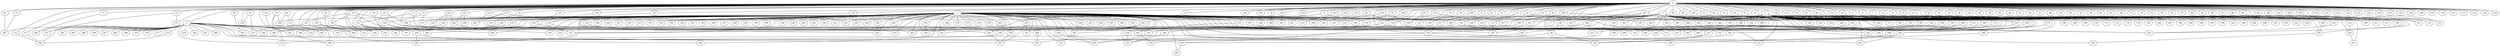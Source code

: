 
graph graphname {
    0 -- 1
0 -- 2
0 -- 3
0 -- 4
0 -- 5
0 -- 6
0 -- 7
0 -- 8
0 -- 9
0 -- 10
0 -- 11
0 -- 12
0 -- 13
0 -- 14
0 -- 15
0 -- 16
0 -- 17
0 -- 18
0 -- 19
0 -- 20
0 -- 21
0 -- 22
0 -- 23
0 -- 24
0 -- 25
0 -- 26
0 -- 27
0 -- 28
0 -- 29
0 -- 30
0 -- 31
0 -- 32
0 -- 33
0 -- 34
0 -- 35
0 -- 36
0 -- 37
0 -- 38
0 -- 39
0 -- 40
0 -- 41
0 -- 42
0 -- 43
0 -- 44
0 -- 45
0 -- 46
0 -- 47
0 -- 48
0 -- 49
0 -- 50
0 -- 51
0 -- 52
0 -- 53
0 -- 54
0 -- 55
0 -- 56
0 -- 57
0 -- 58
0 -- 59
0 -- 60
0 -- 61
0 -- 62
0 -- 63
0 -- 64
0 -- 65
0 -- 66
0 -- 67
0 -- 68
0 -- 69
0 -- 70
0 -- 71
0 -- 72
0 -- 73
0 -- 74
0 -- 75
0 -- 76
0 -- 77
0 -- 78
0 -- 79
0 -- 80
0 -- 81
0 -- 82
0 -- 83
0 -- 84
0 -- 85
0 -- 86
0 -- 87
0 -- 88
0 -- 89
0 -- 90
0 -- 91
0 -- 92
0 -- 93
0 -- 94
0 -- 95
0 -- 96
0 -- 97
0 -- 98
0 -- 99
0 -- 100
0 -- 101
0 -- 102
0 -- 103
0 -- 104
0 -- 105
0 -- 106
0 -- 107
0 -- 108
0 -- 109
0 -- 110
0 -- 111
0 -- 112
0 -- 113
0 -- 114
0 -- 115
0 -- 116
0 -- 117
0 -- 118
0 -- 119
0 -- 120
0 -- 121
0 -- 122
0 -- 123
0 -- 124
0 -- 125
0 -- 126
0 -- 127
0 -- 128
0 -- 129
0 -- 130
0 -- 131
0 -- 132
0 -- 133
0 -- 134
0 -- 135
0 -- 136
0 -- 137
0 -- 138
0 -- 139
0 -- 140
0 -- 141
0 -- 142
0 -- 143
0 -- 144
0 -- 145
0 -- 146
0 -- 147
0 -- 148
0 -- 149
0 -- 150
0 -- 151
0 -- 152
0 -- 153
0 -- 154
0 -- 155
0 -- 156
0 -- 157
0 -- 158
0 -- 159
0 -- 160
0 -- 161
0 -- 162
0 -- 163
0 -- 164
0 -- 250
1 -- 165
1 -- 166
1 -- 167
1 -- 168
1 -- 169
1 -- 170
1 -- 171
1 -- 172
1 -- 173
1 -- 174
1 -- 175
1 -- 176
1 -- 177
1 -- 178
1 -- 179
1 -- 180
1 -- 181
1 -- 182
1 -- 183
1 -- 184
1 -- 185
1 -- 186
1 -- 187
1 -- 188
1 -- 189
1 -- 190
1 -- 191
1 -- 192
1 -- 193
1 -- 194
1 -- 195
1 -- 196
1 -- 197
1 -- 198
1 -- 199
1 -- 200
1 -- 201
1 -- 202
1 -- 203
1 -- 204
1 -- 205
1 -- 206
1 -- 207
1 -- 208
1 -- 209
1 -- 210
1 -- 211
1 -- 212
1 -- 213
1 -- 214
1 -- 215
1 -- 216
1 -- 217
1 -- 218
1 -- 219
1 -- 220
1 -- 221
1 -- 222
1 -- 223
1 -- 224
2 -- 225
2 -- 226
2 -- 227
2 -- 228
2 -- 229
2 -- 230
2 -- 231
2 -- 232
2 -- 233
2 -- 234
2 -- 235
2 -- 236
2 -- 237
2 -- 238
2 -- 239
2 -- 240
2 -- 241
2 -- 242
2 -- 243
2 -- 244
2 -- 245
2 -- 246
2 -- 247
2 -- 248
2 -- 249
2 -- 250
2 -- 251
2 -- 252
2 -- 253
2 -- 254
2 -- 255
2 -- 256
2 -- 257
2 -- 258
2 -- 259
2 -- 260
2 -- 261
2 -- 262
2 -- 263
2 -- 264
2 -- 265
2 -- 266
2 -- 267
2 -- 268
2 -- 269
2 -- 270
2 -- 271
2 -- 272
2 -- 273
2 -- 274
2 -- 275
2 -- 276
2 -- 277
2 -- 278
2 -- 279
2 -- 280
2 -- 281
2 -- 282
2 -- 283
2 -- 284
2 -- 285
2 -- 286
2 -- 287
2 -- 288
2 -- 289
2 -- 290
2 -- 291
2 -- 292
2 -- 293
2 -- 294
2 -- 295
2 -- 296
2 -- 297
2 -- 298
2 -- 299
2 -- 300
2 -- 301
2 -- 302
2 -- 303
2 -- 304
2 -- 305
2 -- 306
2 -- 307
2 -- 308
2 -- 309
2 -- 310
2 -- 311
2 -- 312
2 -- 313
2 -- 314
2 -- 315
2 -- 316
2 -- 317
2 -- 318
2 -- 319
2 -- 320
2 -- 321
2 -- 322
2 -- 323
2 -- 324
2 -- 325
2 -- 326
2 -- 327
2 -- 328
2 -- 329
2 -- 330
2 -- 331
2 -- 332
2 -- 333
2 -- 334
2 -- 335
2 -- 336
3 -- 337
3 -- 338
3 -- 339
3 -- 340
3 -- 341
3 -- 342
3 -- 343
3 -- 344
3 -- 345
3 -- 346
3 -- 347
3 -- 348
3 -- 349
3 -- 350
3 -- 351
3 -- 352
3 -- 353
3 -- 354
3 -- 355
3 -- 356
3 -- 357
3 -- 358
3 -- 359
3 -- 360
3 -- 361
3 -- 362
3 -- 363
3 -- 364
3 -- 365
3 -- 366
3 -- 367
3 -- 315
3 -- 46
4 -- 384
4 -- 386
4 -- 387
4 -- 388
4 -- 389
4 -- 390
4 -- 385
4 -- 392
4 -- 393
4 -- 394
4 -- 395
4 -- 396
4 -- 397
4 -- 398
4 -- 399
4 -- 391
4 -- 368
4 -- 369
4 -- 370
4 -- 371
4 -- 372
4 -- 373
4 -- 374
4 -- 375
4 -- 376
4 -- 377
4 -- 378
4 -- 379
4 -- 380
4 -- 381
4 -- 382
4 -- 383
8 -- 277
9 -- 174
9 -- 301
10 -- 138
10 -- 373
11 -- 210
13 -- 193
14 -- 387
15 -- 276
16 -- 235
16 -- 348
16 -- 379
17 -- 93
17 -- 287
18 -- 98
18 -- 296
19 -- 276
20 -- 302
22 -- 352
24 -- 340
24 -- 94
24 -- 286
24 -- 69
25 -- 218
26 -- 154
26 -- 247
27 -- 161
28 -- 258
31 -- 92
31 -- 53
32 -- 260
37 -- 285
42 -- 351
42 -- 229
43 -- 207
45 -- 183
45 -- 265
45 -- 49
46 -- 84
49 -- 119
51 -- 396
52 -- 190
52 -- 269
53 -- 127
55 -- 127
55 -- 333
57 -- 167
57 -- 191
59 -- 347
60 -- 384
61 -- 285
64 -- 111
64 -- 348
65 -- 354
66 -- 341
66 -- 215
66 -- 77
67 -- 217
69 -- 373
69 -- 384
70 -- 108
70 -- 275
71 -- 390
72 -- 211
81 -- 232
83 -- 180
84 -- 259
84 -- 309
85 -- 312
89 -- 160
89 -- 364
90 -- 137
91 -- 387
92 -- 195
93 -- 256
93 -- 156
93 -- 140
93 -- 98
94 -- 312
97 -- 256
99 -- 395
100 -- 162
101 -- 248
101 -- 280
103 -- 272
105 -- 243
105 -- 280
105 -- 324
106 -- 186
106 -- 317
107 -- 132
107 -- 269
108 -- 286
108 -- 308
109 -- 151
110 -- 293
110 -- 337
111 -- 148
112 -- 396
113 -- 209
116 -- 283
117 -- 281
119 -- 351
119 -- 384
121 -- 370
123 -- 201
124 -- 370
124 -- 223
128 -- 261
129 -- 267
130 -- 231
131 -- 135
131 -- 371
134 -- 253
136 -- 214
141 -- 284
142 -- 288
142 -- 368
143 -- 246
145 -- 292
147 -- 360
153 -- 315
153 -- 177
154 -- 239
155 -- 201
155 -- 263
155 -- 301
158 -- 277
162 -- 302
162 -- 303
162 -- 179
165 -- 350
167 -- 340
173 -- 227
173 -- 299
174 -- 374
175 -- 193
180 -- 329
182 -- 287
186 -- 315
187 -- 235
193 -- 265
193 -- 249
195 -- 239
196 -- 294
196 -- 251
197 -- 382
198 -- 309
199 -- 332
200 -- 351
203 -- 207
205 -- 331
205 -- 320
207 -- 345
210 -- 353
212 -- 220
213 -- 273
214 -- 352
218 -- 289
220 -- 221
226 -- 335
227 -- 335
227 -- 309
231 -- 257
231 -- 250
233 -- 339
234 -- 397
236 -- 259
237 -- 352
239 -- 295
243 -- 394
244 -- 263
245 -- 385
253 -- 259
255 -- 331
255 -- 397
256 -- 288
256 -- 298
258 -- 317
268 -- 383
279 -- 398
280 -- 319
281 -- 291
281 -- 283
283 -- 397
287 -- 342
291 -- 321
296 -- 317
303 -- 335
322 -- 329
332 -- 383
339 -- 379
343 -- 358
349 -- 368
349 -- 357
367 -- 384
372 -- 396

}
